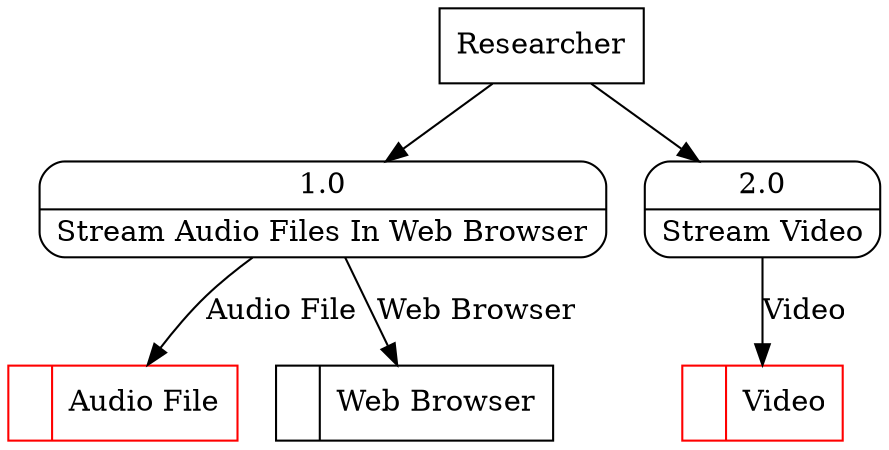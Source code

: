 digraph dfd2{ 
node[shape=record]
200 [label="<f0>  |<f1> Audio File " color=red];
201 [label="<f0>  |<f1> Web Browser " ];
202 [label="<f0>  |<f1> Video " color=red];
203 [label="Researcher" shape=box];
204 [label="{<f0> 1.0|<f1> Stream Audio Files In Web Browser }" shape=Mrecord];
205 [label="{<f0> 2.0|<f1> Stream Video }" shape=Mrecord];
203 -> 204
203 -> 205
204 -> 200 [label="Audio File"]
204 -> 201 [label="Web Browser"]
205 -> 202 [label="Video"]
}